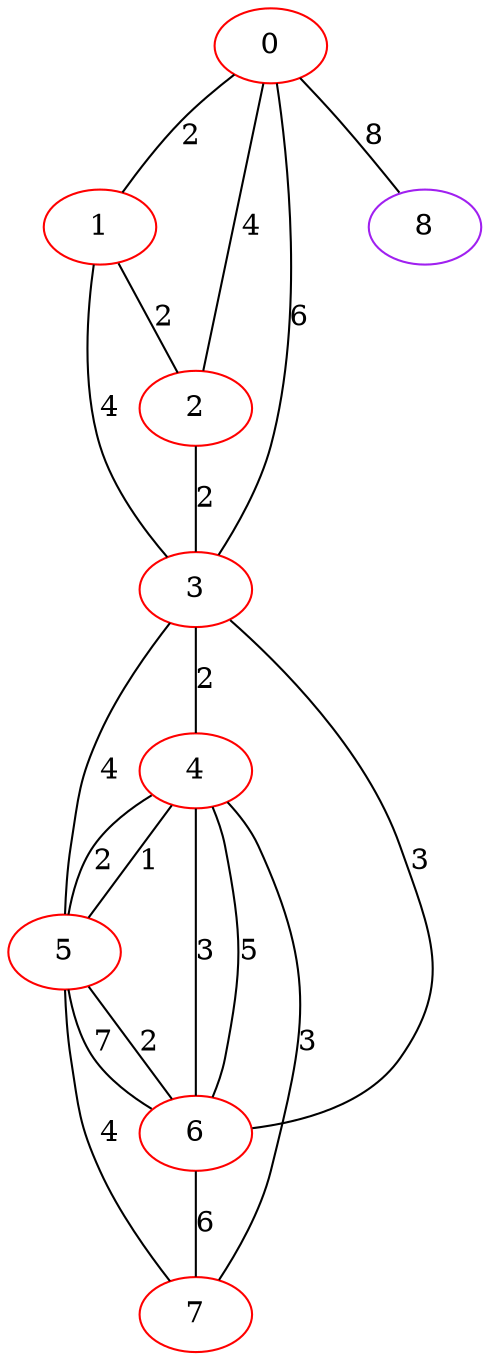 graph "" {
0 [color=red, weight=1];
1 [color=red, weight=1];
2 [color=red, weight=1];
3 [color=red, weight=1];
4 [color=red, weight=1];
5 [color=red, weight=1];
6 [color=red, weight=1];
7 [color=red, weight=1];
8 [color=purple, weight=4];
0 -- 8  [key=0, label=8];
0 -- 1  [key=0, label=2];
0 -- 2  [key=0, label=4];
0 -- 3  [key=0, label=6];
1 -- 2  [key=0, label=2];
1 -- 3  [key=0, label=4];
2 -- 3  [key=0, label=2];
3 -- 4  [key=0, label=2];
3 -- 5  [key=0, label=4];
3 -- 6  [key=0, label=3];
4 -- 5  [key=0, label=1];
4 -- 5  [key=1, label=2];
4 -- 6  [key=0, label=3];
4 -- 6  [key=1, label=5];
4 -- 7  [key=0, label=3];
5 -- 6  [key=0, label=2];
5 -- 6  [key=1, label=7];
5 -- 7  [key=0, label=4];
6 -- 7  [key=0, label=6];
}
